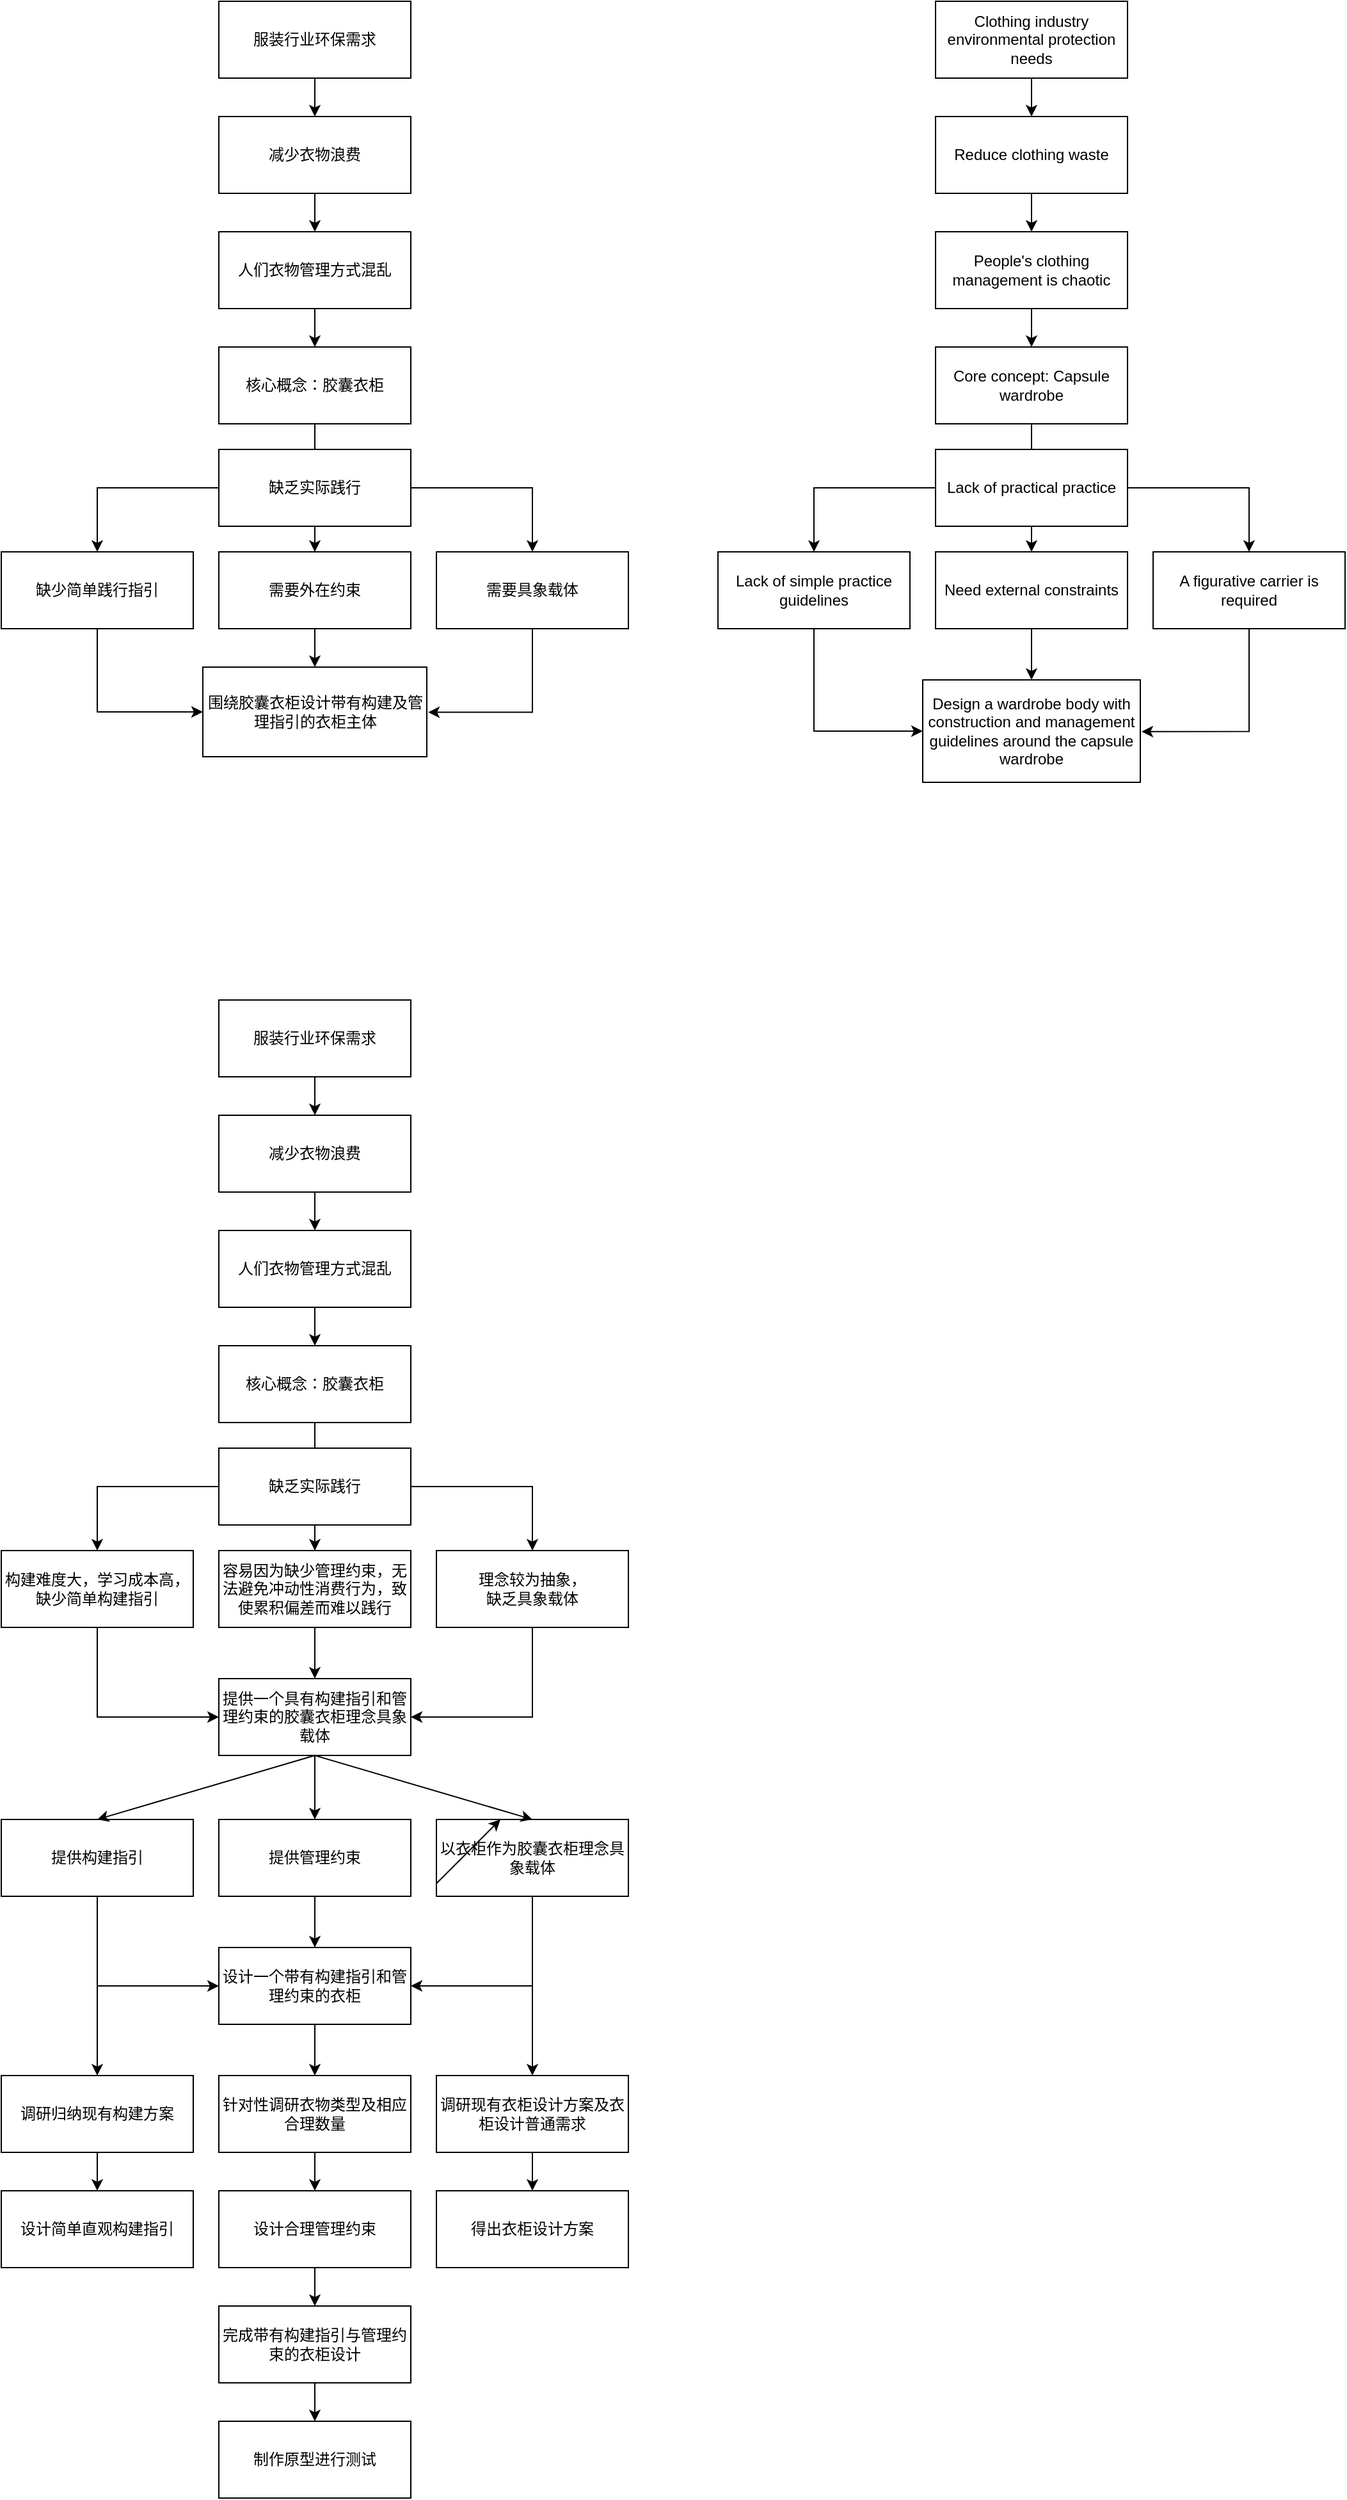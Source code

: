 <mxfile version="22.0.8" type="github">
  <diagram name="第 1 页" id="OXnYIS6XFq7uYj1K57Al">
    <mxGraphModel dx="2496" dy="1254" grid="1" gridSize="10" guides="1" tooltips="1" connect="1" arrows="1" fold="1" page="1" pageScale="1" pageWidth="827" pageHeight="583" math="0" shadow="0">
      <root>
        <mxCell id="0" />
        <mxCell id="1" parent="0" />
        <mxCell id="8vn5PsKxSYbtRiuk-UwD-12" value="" style="edgeStyle=orthogonalEdgeStyle;rounded=0;orthogonalLoop=1;jettySize=auto;html=1;" parent="1" source="8vn5PsKxSYbtRiuk-UwD-1" edge="1">
          <mxGeometry relative="1" as="geometry">
            <mxPoint x="375" y="440" as="targetPoint" />
          </mxGeometry>
        </mxCell>
        <mxCell id="8vn5PsKxSYbtRiuk-UwD-1" value="核心概念：胶囊衣柜" style="rounded=0;whiteSpace=wrap;html=1;" parent="1" vertex="1">
          <mxGeometry x="300" y="300" width="150" height="60" as="geometry" />
        </mxCell>
        <mxCell id="8vn5PsKxSYbtRiuk-UwD-8" value="" style="edgeStyle=orthogonalEdgeStyle;rounded=0;orthogonalLoop=1;jettySize=auto;html=1;" parent="1" source="8vn5PsKxSYbtRiuk-UwD-4" target="8vn5PsKxSYbtRiuk-UwD-6" edge="1">
          <mxGeometry relative="1" as="geometry" />
        </mxCell>
        <mxCell id="8vn5PsKxSYbtRiuk-UwD-4" value="服装行业环保需求" style="rounded=0;whiteSpace=wrap;html=1;" parent="1" vertex="1">
          <mxGeometry x="300" y="30" width="150" height="60" as="geometry" />
        </mxCell>
        <mxCell id="8vn5PsKxSYbtRiuk-UwD-9" value="" style="edgeStyle=orthogonalEdgeStyle;rounded=0;orthogonalLoop=1;jettySize=auto;html=1;" parent="1" source="8vn5PsKxSYbtRiuk-UwD-6" target="8vn5PsKxSYbtRiuk-UwD-7" edge="1">
          <mxGeometry relative="1" as="geometry" />
        </mxCell>
        <mxCell id="8vn5PsKxSYbtRiuk-UwD-6" value="减少衣物浪费" style="rounded=0;whiteSpace=wrap;html=1;" parent="1" vertex="1">
          <mxGeometry x="300" y="120" width="150" height="60" as="geometry" />
        </mxCell>
        <mxCell id="8vn5PsKxSYbtRiuk-UwD-10" value="" style="edgeStyle=orthogonalEdgeStyle;rounded=0;orthogonalLoop=1;jettySize=auto;html=1;" parent="1" source="8vn5PsKxSYbtRiuk-UwD-7" target="8vn5PsKxSYbtRiuk-UwD-1" edge="1">
          <mxGeometry relative="1" as="geometry" />
        </mxCell>
        <mxCell id="8vn5PsKxSYbtRiuk-UwD-7" value="人们衣物管理方式混乱" style="rounded=0;whiteSpace=wrap;html=1;" parent="1" vertex="1">
          <mxGeometry x="300" y="210" width="150" height="60" as="geometry" />
        </mxCell>
        <mxCell id="8vn5PsKxSYbtRiuk-UwD-17" value="" style="edgeStyle=orthogonalEdgeStyle;rounded=0;orthogonalLoop=1;jettySize=auto;html=1;" parent="1" source="8vn5PsKxSYbtRiuk-UwD-13" target="8vn5PsKxSYbtRiuk-UwD-15" edge="1">
          <mxGeometry relative="1" as="geometry" />
        </mxCell>
        <mxCell id="8vn5PsKxSYbtRiuk-UwD-19" style="edgeStyle=orthogonalEdgeStyle;rounded=0;orthogonalLoop=1;jettySize=auto;html=1;" parent="1" source="8vn5PsKxSYbtRiuk-UwD-13" target="8vn5PsKxSYbtRiuk-UwD-14" edge="1">
          <mxGeometry relative="1" as="geometry" />
        </mxCell>
        <mxCell id="8vn5PsKxSYbtRiuk-UwD-20" value="" style="edgeStyle=orthogonalEdgeStyle;rounded=0;orthogonalLoop=1;jettySize=auto;html=1;" parent="1" source="8vn5PsKxSYbtRiuk-UwD-13" target="8vn5PsKxSYbtRiuk-UwD-18" edge="1">
          <mxGeometry relative="1" as="geometry" />
        </mxCell>
        <mxCell id="8vn5PsKxSYbtRiuk-UwD-13" value="缺乏实际践行" style="rounded=0;whiteSpace=wrap;html=1;" parent="1" vertex="1">
          <mxGeometry x="300" y="380" width="150" height="60" as="geometry" />
        </mxCell>
        <mxCell id="8vn5PsKxSYbtRiuk-UwD-24" style="edgeStyle=orthogonalEdgeStyle;rounded=0;orthogonalLoop=1;jettySize=auto;html=1;entryX=0;entryY=0.5;entryDx=0;entryDy=0;exitX=0.5;exitY=1;exitDx=0;exitDy=0;" parent="1" source="8vn5PsKxSYbtRiuk-UwD-14" target="8vn5PsKxSYbtRiuk-UwD-21" edge="1">
          <mxGeometry relative="1" as="geometry" />
        </mxCell>
        <mxCell id="8vn5PsKxSYbtRiuk-UwD-14" value="缺少简单践行指引" style="rounded=0;whiteSpace=wrap;html=1;" parent="1" vertex="1">
          <mxGeometry x="130" y="460" width="150" height="60" as="geometry" />
        </mxCell>
        <mxCell id="8vn5PsKxSYbtRiuk-UwD-15" value="需要具象载体" style="rounded=0;whiteSpace=wrap;html=1;" parent="1" vertex="1">
          <mxGeometry x="470" y="460" width="150" height="60" as="geometry" />
        </mxCell>
        <mxCell id="8vn5PsKxSYbtRiuk-UwD-22" value="" style="edgeStyle=orthogonalEdgeStyle;rounded=0;orthogonalLoop=1;jettySize=auto;html=1;" parent="1" source="8vn5PsKxSYbtRiuk-UwD-18" target="8vn5PsKxSYbtRiuk-UwD-21" edge="1">
          <mxGeometry relative="1" as="geometry" />
        </mxCell>
        <mxCell id="8vn5PsKxSYbtRiuk-UwD-18" value="需要外在约束" style="rounded=0;whiteSpace=wrap;html=1;" parent="1" vertex="1">
          <mxGeometry x="300" y="460" width="150" height="60" as="geometry" />
        </mxCell>
        <mxCell id="8vn5PsKxSYbtRiuk-UwD-21" value="围绕胶囊衣柜设计带有构建及管理指引的衣柜主体" style="rounded=0;whiteSpace=wrap;html=1;" parent="1" vertex="1">
          <mxGeometry x="287.5" y="550" width="175" height="70" as="geometry" />
        </mxCell>
        <mxCell id="8vn5PsKxSYbtRiuk-UwD-23" style="edgeStyle=orthogonalEdgeStyle;rounded=0;orthogonalLoop=1;jettySize=auto;html=1;entryX=1.006;entryY=0.504;entryDx=0;entryDy=0;entryPerimeter=0;exitX=0.5;exitY=1;exitDx=0;exitDy=0;" parent="1" source="8vn5PsKxSYbtRiuk-UwD-15" target="8vn5PsKxSYbtRiuk-UwD-21" edge="1">
          <mxGeometry relative="1" as="geometry">
            <Array as="points">
              <mxPoint x="545" y="585" />
            </Array>
          </mxGeometry>
        </mxCell>
        <mxCell id="8vn5PsKxSYbtRiuk-UwD-26" value="" style="edgeStyle=orthogonalEdgeStyle;rounded=0;orthogonalLoop=1;jettySize=auto;html=1;" parent="1" source="8vn5PsKxSYbtRiuk-UwD-27" edge="1">
          <mxGeometry relative="1" as="geometry">
            <mxPoint x="935" y="440" as="targetPoint" />
          </mxGeometry>
        </mxCell>
        <mxCell id="8vn5PsKxSYbtRiuk-UwD-27" value="Core concept: Capsule wardrobe" style="rounded=0;whiteSpace=wrap;html=1;" parent="1" vertex="1">
          <mxGeometry x="860" y="300" width="150" height="60" as="geometry" />
        </mxCell>
        <mxCell id="8vn5PsKxSYbtRiuk-UwD-28" value="" style="edgeStyle=orthogonalEdgeStyle;rounded=0;orthogonalLoop=1;jettySize=auto;html=1;" parent="1" source="8vn5PsKxSYbtRiuk-UwD-29" target="8vn5PsKxSYbtRiuk-UwD-31" edge="1">
          <mxGeometry relative="1" as="geometry" />
        </mxCell>
        <mxCell id="8vn5PsKxSYbtRiuk-UwD-29" value="Clothing industry environmental protection needs" style="rounded=0;whiteSpace=wrap;html=1;" parent="1" vertex="1">
          <mxGeometry x="860" y="30" width="150" height="60" as="geometry" />
        </mxCell>
        <mxCell id="8vn5PsKxSYbtRiuk-UwD-30" value="" style="edgeStyle=orthogonalEdgeStyle;rounded=0;orthogonalLoop=1;jettySize=auto;html=1;" parent="1" source="8vn5PsKxSYbtRiuk-UwD-31" target="8vn5PsKxSYbtRiuk-UwD-33" edge="1">
          <mxGeometry relative="1" as="geometry" />
        </mxCell>
        <mxCell id="8vn5PsKxSYbtRiuk-UwD-31" value="Reduce clothing waste" style="rounded=0;whiteSpace=wrap;html=1;" parent="1" vertex="1">
          <mxGeometry x="860" y="120" width="150" height="60" as="geometry" />
        </mxCell>
        <mxCell id="8vn5PsKxSYbtRiuk-UwD-32" value="" style="edgeStyle=orthogonalEdgeStyle;rounded=0;orthogonalLoop=1;jettySize=auto;html=1;" parent="1" source="8vn5PsKxSYbtRiuk-UwD-33" target="8vn5PsKxSYbtRiuk-UwD-27" edge="1">
          <mxGeometry relative="1" as="geometry" />
        </mxCell>
        <mxCell id="8vn5PsKxSYbtRiuk-UwD-33" value="People&#39;s clothing management is chaotic" style="rounded=0;whiteSpace=wrap;html=1;" parent="1" vertex="1">
          <mxGeometry x="860" y="210" width="150" height="60" as="geometry" />
        </mxCell>
        <mxCell id="8vn5PsKxSYbtRiuk-UwD-34" value="" style="edgeStyle=orthogonalEdgeStyle;rounded=0;orthogonalLoop=1;jettySize=auto;html=1;" parent="1" source="8vn5PsKxSYbtRiuk-UwD-37" target="8vn5PsKxSYbtRiuk-UwD-40" edge="1">
          <mxGeometry relative="1" as="geometry" />
        </mxCell>
        <mxCell id="8vn5PsKxSYbtRiuk-UwD-35" style="edgeStyle=orthogonalEdgeStyle;rounded=0;orthogonalLoop=1;jettySize=auto;html=1;" parent="1" source="8vn5PsKxSYbtRiuk-UwD-37" target="8vn5PsKxSYbtRiuk-UwD-39" edge="1">
          <mxGeometry relative="1" as="geometry" />
        </mxCell>
        <mxCell id="8vn5PsKxSYbtRiuk-UwD-36" value="" style="edgeStyle=orthogonalEdgeStyle;rounded=0;orthogonalLoop=1;jettySize=auto;html=1;" parent="1" source="8vn5PsKxSYbtRiuk-UwD-37" target="8vn5PsKxSYbtRiuk-UwD-42" edge="1">
          <mxGeometry relative="1" as="geometry" />
        </mxCell>
        <mxCell id="8vn5PsKxSYbtRiuk-UwD-37" value="Lack of practical practice" style="rounded=0;whiteSpace=wrap;html=1;" parent="1" vertex="1">
          <mxGeometry x="860" y="380" width="150" height="60" as="geometry" />
        </mxCell>
        <mxCell id="8vn5PsKxSYbtRiuk-UwD-38" style="edgeStyle=orthogonalEdgeStyle;rounded=0;orthogonalLoop=1;jettySize=auto;html=1;entryX=0;entryY=0.5;entryDx=0;entryDy=0;exitX=0.5;exitY=1;exitDx=0;exitDy=0;" parent="1" source="8vn5PsKxSYbtRiuk-UwD-39" target="8vn5PsKxSYbtRiuk-UwD-43" edge="1">
          <mxGeometry relative="1" as="geometry" />
        </mxCell>
        <mxCell id="8vn5PsKxSYbtRiuk-UwD-39" value="Lack of simple practice guidelines" style="rounded=0;whiteSpace=wrap;html=1;" parent="1" vertex="1">
          <mxGeometry x="690" y="460" width="150" height="60" as="geometry" />
        </mxCell>
        <mxCell id="8vn5PsKxSYbtRiuk-UwD-40" value="A figurative carrier is required" style="rounded=0;whiteSpace=wrap;html=1;" parent="1" vertex="1">
          <mxGeometry x="1030" y="460" width="150" height="60" as="geometry" />
        </mxCell>
        <mxCell id="8vn5PsKxSYbtRiuk-UwD-41" value="" style="edgeStyle=orthogonalEdgeStyle;rounded=0;orthogonalLoop=1;jettySize=auto;html=1;" parent="1" source="8vn5PsKxSYbtRiuk-UwD-42" target="8vn5PsKxSYbtRiuk-UwD-43" edge="1">
          <mxGeometry relative="1" as="geometry" />
        </mxCell>
        <mxCell id="8vn5PsKxSYbtRiuk-UwD-42" value="Need external constraints" style="rounded=0;whiteSpace=wrap;html=1;" parent="1" vertex="1">
          <mxGeometry x="860" y="460" width="150" height="60" as="geometry" />
        </mxCell>
        <mxCell id="8vn5PsKxSYbtRiuk-UwD-43" value="Design a wardrobe body with construction and management guidelines around the capsule wardrobe" style="rounded=0;whiteSpace=wrap;html=1;" parent="1" vertex="1">
          <mxGeometry x="850" y="560" width="170" height="80" as="geometry" />
        </mxCell>
        <mxCell id="8vn5PsKxSYbtRiuk-UwD-44" style="edgeStyle=orthogonalEdgeStyle;rounded=0;orthogonalLoop=1;jettySize=auto;html=1;entryX=1.006;entryY=0.504;entryDx=0;entryDy=0;entryPerimeter=0;exitX=0.5;exitY=1;exitDx=0;exitDy=0;" parent="1" source="8vn5PsKxSYbtRiuk-UwD-40" target="8vn5PsKxSYbtRiuk-UwD-43" edge="1">
          <mxGeometry relative="1" as="geometry" />
        </mxCell>
        <mxCell id="kar0xV5UmphpBmw6J6qn-39" value="" style="edgeStyle=orthogonalEdgeStyle;rounded=0;orthogonalLoop=1;jettySize=auto;html=1;" edge="1" parent="1" source="kar0xV5UmphpBmw6J6qn-40">
          <mxGeometry relative="1" as="geometry">
            <mxPoint x="375" y="1220" as="targetPoint" />
          </mxGeometry>
        </mxCell>
        <mxCell id="kar0xV5UmphpBmw6J6qn-40" value="核心概念：胶囊衣柜" style="rounded=0;whiteSpace=wrap;html=1;" vertex="1" parent="1">
          <mxGeometry x="300" y="1080" width="150" height="60" as="geometry" />
        </mxCell>
        <mxCell id="kar0xV5UmphpBmw6J6qn-41" value="" style="edgeStyle=orthogonalEdgeStyle;rounded=0;orthogonalLoop=1;jettySize=auto;html=1;" edge="1" parent="1" source="kar0xV5UmphpBmw6J6qn-42" target="kar0xV5UmphpBmw6J6qn-44">
          <mxGeometry relative="1" as="geometry" />
        </mxCell>
        <mxCell id="kar0xV5UmphpBmw6J6qn-42" value="服装行业环保需求" style="rounded=0;whiteSpace=wrap;html=1;" vertex="1" parent="1">
          <mxGeometry x="300" y="810" width="150" height="60" as="geometry" />
        </mxCell>
        <mxCell id="kar0xV5UmphpBmw6J6qn-43" value="" style="edgeStyle=orthogonalEdgeStyle;rounded=0;orthogonalLoop=1;jettySize=auto;html=1;" edge="1" parent="1" source="kar0xV5UmphpBmw6J6qn-44" target="kar0xV5UmphpBmw6J6qn-46">
          <mxGeometry relative="1" as="geometry" />
        </mxCell>
        <mxCell id="kar0xV5UmphpBmw6J6qn-44" value="减少衣物浪费" style="rounded=0;whiteSpace=wrap;html=1;" vertex="1" parent="1">
          <mxGeometry x="300" y="900" width="150" height="60" as="geometry" />
        </mxCell>
        <mxCell id="kar0xV5UmphpBmw6J6qn-45" value="" style="edgeStyle=orthogonalEdgeStyle;rounded=0;orthogonalLoop=1;jettySize=auto;html=1;" edge="1" parent="1" source="kar0xV5UmphpBmw6J6qn-46" target="kar0xV5UmphpBmw6J6qn-40">
          <mxGeometry relative="1" as="geometry" />
        </mxCell>
        <mxCell id="kar0xV5UmphpBmw6J6qn-46" value="人们衣物管理方式混乱" style="rounded=0;whiteSpace=wrap;html=1;" vertex="1" parent="1">
          <mxGeometry x="300" y="990" width="150" height="60" as="geometry" />
        </mxCell>
        <mxCell id="kar0xV5UmphpBmw6J6qn-47" value="" style="edgeStyle=orthogonalEdgeStyle;rounded=0;orthogonalLoop=1;jettySize=auto;html=1;" edge="1" parent="1" source="kar0xV5UmphpBmw6J6qn-50" target="kar0xV5UmphpBmw6J6qn-53">
          <mxGeometry relative="1" as="geometry" />
        </mxCell>
        <mxCell id="kar0xV5UmphpBmw6J6qn-48" style="edgeStyle=orthogonalEdgeStyle;rounded=0;orthogonalLoop=1;jettySize=auto;html=1;" edge="1" parent="1" source="kar0xV5UmphpBmw6J6qn-50" target="kar0xV5UmphpBmw6J6qn-52">
          <mxGeometry relative="1" as="geometry" />
        </mxCell>
        <mxCell id="kar0xV5UmphpBmw6J6qn-49" value="" style="edgeStyle=orthogonalEdgeStyle;rounded=0;orthogonalLoop=1;jettySize=auto;html=1;" edge="1" parent="1" source="kar0xV5UmphpBmw6J6qn-50" target="kar0xV5UmphpBmw6J6qn-55">
          <mxGeometry relative="1" as="geometry" />
        </mxCell>
        <mxCell id="kar0xV5UmphpBmw6J6qn-50" value="缺乏实际践行" style="rounded=0;whiteSpace=wrap;html=1;" vertex="1" parent="1">
          <mxGeometry x="300" y="1160" width="150" height="60" as="geometry" />
        </mxCell>
        <mxCell id="kar0xV5UmphpBmw6J6qn-52" value="构建难度大，学习成本高，缺少简单构建指引" style="rounded=0;whiteSpace=wrap;html=1;" vertex="1" parent="1">
          <mxGeometry x="130" y="1240" width="150" height="60" as="geometry" />
        </mxCell>
        <mxCell id="kar0xV5UmphpBmw6J6qn-53" value="理念较为抽象，&lt;br&gt;缺乏具象载体" style="rounded=0;whiteSpace=wrap;html=1;" vertex="1" parent="1">
          <mxGeometry x="470" y="1240" width="150" height="60" as="geometry" />
        </mxCell>
        <mxCell id="kar0xV5UmphpBmw6J6qn-89" value="" style="edgeStyle=orthogonalEdgeStyle;rounded=0;orthogonalLoop=1;jettySize=auto;html=1;" edge="1" parent="1" source="kar0xV5UmphpBmw6J6qn-55" target="kar0xV5UmphpBmw6J6qn-84">
          <mxGeometry relative="1" as="geometry" />
        </mxCell>
        <mxCell id="kar0xV5UmphpBmw6J6qn-55" value="容易因为缺少管理约束，无法避免冲动性消费行为，致使累积偏差而难以践行" style="rounded=0;whiteSpace=wrap;html=1;" vertex="1" parent="1">
          <mxGeometry x="300" y="1240" width="150" height="60" as="geometry" />
        </mxCell>
        <mxCell id="kar0xV5UmphpBmw6J6qn-93" value="" style="edgeStyle=orthogonalEdgeStyle;rounded=0;orthogonalLoop=1;jettySize=auto;html=1;" edge="1" parent="1" source="kar0xV5UmphpBmw6J6qn-84" target="kar0xV5UmphpBmw6J6qn-92">
          <mxGeometry relative="1" as="geometry" />
        </mxCell>
        <mxCell id="kar0xV5UmphpBmw6J6qn-84" value="提供一个具有构建指引和管理约束的胶囊衣柜理念具象载体" style="rounded=0;whiteSpace=wrap;html=1;" vertex="1" parent="1">
          <mxGeometry x="300" y="1340" width="150" height="60" as="geometry" />
        </mxCell>
        <mxCell id="kar0xV5UmphpBmw6J6qn-88" value="" style="endArrow=classic;html=1;rounded=0;exitX=0.5;exitY=1;exitDx=0;exitDy=0;entryX=0;entryY=0.5;entryDx=0;entryDy=0;" edge="1" parent="1" source="kar0xV5UmphpBmw6J6qn-52" target="kar0xV5UmphpBmw6J6qn-84">
          <mxGeometry width="50" height="50" relative="1" as="geometry">
            <mxPoint x="610" y="1420" as="sourcePoint" />
            <mxPoint x="660" y="1370" as="targetPoint" />
            <Array as="points">
              <mxPoint x="205" y="1370" />
            </Array>
          </mxGeometry>
        </mxCell>
        <mxCell id="kar0xV5UmphpBmw6J6qn-90" value="" style="endArrow=classic;html=1;rounded=0;exitX=0.5;exitY=1;exitDx=0;exitDy=0;entryX=1;entryY=0.5;entryDx=0;entryDy=0;" edge="1" parent="1" source="kar0xV5UmphpBmw6J6qn-53" target="kar0xV5UmphpBmw6J6qn-84">
          <mxGeometry width="50" height="50" relative="1" as="geometry">
            <mxPoint x="610" y="1420" as="sourcePoint" />
            <mxPoint x="660" y="1370" as="targetPoint" />
            <Array as="points">
              <mxPoint x="545" y="1370" />
            </Array>
          </mxGeometry>
        </mxCell>
        <mxCell id="kar0xV5UmphpBmw6J6qn-102" style="edgeStyle=orthogonalEdgeStyle;rounded=0;orthogonalLoop=1;jettySize=auto;html=1;entryX=0;entryY=0.5;entryDx=0;entryDy=0;" edge="1" parent="1" source="kar0xV5UmphpBmw6J6qn-91" target="kar0xV5UmphpBmw6J6qn-98">
          <mxGeometry relative="1" as="geometry">
            <Array as="points">
              <mxPoint x="205" y="1580" />
            </Array>
          </mxGeometry>
        </mxCell>
        <mxCell id="kar0xV5UmphpBmw6J6qn-119" style="edgeStyle=orthogonalEdgeStyle;rounded=0;orthogonalLoop=1;jettySize=auto;html=1;exitX=0.5;exitY=1;exitDx=0;exitDy=0;entryX=0.5;entryY=0;entryDx=0;entryDy=0;" edge="1" parent="1" source="kar0xV5UmphpBmw6J6qn-91" target="kar0xV5UmphpBmw6J6qn-106">
          <mxGeometry relative="1" as="geometry">
            <Array as="points">
              <mxPoint x="205" y="1560" />
              <mxPoint x="205" y="1560" />
            </Array>
          </mxGeometry>
        </mxCell>
        <mxCell id="kar0xV5UmphpBmw6J6qn-91" value="提供构建指引" style="rounded=0;whiteSpace=wrap;html=1;" vertex="1" parent="1">
          <mxGeometry x="130" y="1450" width="150" height="60" as="geometry" />
        </mxCell>
        <mxCell id="kar0xV5UmphpBmw6J6qn-100" value="" style="edgeStyle=orthogonalEdgeStyle;rounded=0;orthogonalLoop=1;jettySize=auto;html=1;" edge="1" parent="1" source="kar0xV5UmphpBmw6J6qn-92" target="kar0xV5UmphpBmw6J6qn-98">
          <mxGeometry relative="1" as="geometry" />
        </mxCell>
        <mxCell id="kar0xV5UmphpBmw6J6qn-92" value="提供管理约束" style="rounded=0;whiteSpace=wrap;html=1;" vertex="1" parent="1">
          <mxGeometry x="300" y="1450" width="150" height="60" as="geometry" />
        </mxCell>
        <mxCell id="kar0xV5UmphpBmw6J6qn-94" value="" style="endArrow=classic;html=1;rounded=0;exitX=0.5;exitY=1;exitDx=0;exitDy=0;entryX=0.5;entryY=0;entryDx=0;entryDy=0;" edge="1" parent="1" source="kar0xV5UmphpBmw6J6qn-84" target="kar0xV5UmphpBmw6J6qn-91">
          <mxGeometry width="50" height="50" relative="1" as="geometry">
            <mxPoint x="610" y="1420" as="sourcePoint" />
            <mxPoint x="660" y="1370" as="targetPoint" />
          </mxGeometry>
        </mxCell>
        <mxCell id="kar0xV5UmphpBmw6J6qn-104" style="edgeStyle=orthogonalEdgeStyle;rounded=0;orthogonalLoop=1;jettySize=auto;html=1;entryX=1;entryY=0.5;entryDx=0;entryDy=0;" edge="1" parent="1" source="kar0xV5UmphpBmw6J6qn-95" target="kar0xV5UmphpBmw6J6qn-98">
          <mxGeometry relative="1" as="geometry">
            <Array as="points">
              <mxPoint x="545" y="1580" />
            </Array>
          </mxGeometry>
        </mxCell>
        <mxCell id="kar0xV5UmphpBmw6J6qn-112" style="edgeStyle=orthogonalEdgeStyle;rounded=0;orthogonalLoop=1;jettySize=auto;html=1;" edge="1" parent="1" source="kar0xV5UmphpBmw6J6qn-95" target="kar0xV5UmphpBmw6J6qn-111">
          <mxGeometry relative="1" as="geometry" />
        </mxCell>
        <mxCell id="kar0xV5UmphpBmw6J6qn-95" value="以衣柜作为胶囊衣柜理念具象载体" style="rounded=0;whiteSpace=wrap;html=1;" vertex="1" parent="1">
          <mxGeometry x="470" y="1450" width="150" height="60" as="geometry" />
        </mxCell>
        <mxCell id="kar0xV5UmphpBmw6J6qn-96" value="" style="endArrow=classic;html=1;rounded=0;exitX=0.5;exitY=1;exitDx=0;exitDy=0;entryX=0.5;entryY=0;entryDx=0;entryDy=0;" edge="1" parent="1" source="kar0xV5UmphpBmw6J6qn-84" target="kar0xV5UmphpBmw6J6qn-95">
          <mxGeometry width="50" height="50" relative="1" as="geometry">
            <mxPoint x="610" y="1420" as="sourcePoint" />
            <mxPoint x="660" y="1370" as="targetPoint" />
          </mxGeometry>
        </mxCell>
        <mxCell id="kar0xV5UmphpBmw6J6qn-109" value="" style="edgeStyle=orthogonalEdgeStyle;rounded=0;orthogonalLoop=1;jettySize=auto;html=1;" edge="1" parent="1" source="kar0xV5UmphpBmw6J6qn-98" target="kar0xV5UmphpBmw6J6qn-108">
          <mxGeometry relative="1" as="geometry" />
        </mxCell>
        <mxCell id="kar0xV5UmphpBmw6J6qn-98" value="设计一个带有构建指引和管理约束的衣柜" style="rounded=0;whiteSpace=wrap;html=1;" vertex="1" parent="1">
          <mxGeometry x="300" y="1550" width="150" height="60" as="geometry" />
        </mxCell>
        <mxCell id="kar0xV5UmphpBmw6J6qn-116" value="" style="edgeStyle=orthogonalEdgeStyle;rounded=0;orthogonalLoop=1;jettySize=auto;html=1;" edge="1" parent="1" source="kar0xV5UmphpBmw6J6qn-106" target="kar0xV5UmphpBmw6J6qn-115">
          <mxGeometry relative="1" as="geometry" />
        </mxCell>
        <mxCell id="kar0xV5UmphpBmw6J6qn-106" value="调研归纳现有构建方案" style="rounded=0;whiteSpace=wrap;html=1;" vertex="1" parent="1">
          <mxGeometry x="130" y="1650" width="150" height="60" as="geometry" />
        </mxCell>
        <mxCell id="kar0xV5UmphpBmw6J6qn-121" value="" style="edgeStyle=orthogonalEdgeStyle;rounded=0;orthogonalLoop=1;jettySize=auto;html=1;" edge="1" parent="1" source="kar0xV5UmphpBmw6J6qn-108" target="kar0xV5UmphpBmw6J6qn-120">
          <mxGeometry relative="1" as="geometry" />
        </mxCell>
        <mxCell id="kar0xV5UmphpBmw6J6qn-108" value="针对性调研衣物类型及相应合理数量" style="rounded=0;whiteSpace=wrap;html=1;" vertex="1" parent="1">
          <mxGeometry x="300" y="1650" width="150" height="60" as="geometry" />
        </mxCell>
        <mxCell id="kar0xV5UmphpBmw6J6qn-123" value="" style="edgeStyle=orthogonalEdgeStyle;rounded=0;orthogonalLoop=1;jettySize=auto;html=1;" edge="1" parent="1" source="kar0xV5UmphpBmw6J6qn-111" target="kar0xV5UmphpBmw6J6qn-122">
          <mxGeometry relative="1" as="geometry" />
        </mxCell>
        <mxCell id="kar0xV5UmphpBmw6J6qn-111" value="调研现有衣柜设计方案及衣柜设计普通需求" style="rounded=0;whiteSpace=wrap;html=1;" vertex="1" parent="1">
          <mxGeometry x="470" y="1650" width="150" height="60" as="geometry" />
        </mxCell>
        <mxCell id="kar0xV5UmphpBmw6J6qn-115" value="设计简单直观构建指引" style="rounded=0;whiteSpace=wrap;html=1;" vertex="1" parent="1">
          <mxGeometry x="130" y="1740" width="150" height="60" as="geometry" />
        </mxCell>
        <mxCell id="kar0xV5UmphpBmw6J6qn-118" value="" style="endArrow=classic;html=1;rounded=0;" edge="1" parent="1">
          <mxGeometry width="50" height="50" relative="1" as="geometry">
            <mxPoint x="470" y="1500" as="sourcePoint" />
            <mxPoint x="520" y="1450" as="targetPoint" />
          </mxGeometry>
        </mxCell>
        <mxCell id="kar0xV5UmphpBmw6J6qn-126" value="" style="edgeStyle=orthogonalEdgeStyle;rounded=0;orthogonalLoop=1;jettySize=auto;html=1;" edge="1" parent="1" source="kar0xV5UmphpBmw6J6qn-120" target="kar0xV5UmphpBmw6J6qn-125">
          <mxGeometry relative="1" as="geometry" />
        </mxCell>
        <mxCell id="kar0xV5UmphpBmw6J6qn-120" value="设计合理管理约束" style="rounded=0;whiteSpace=wrap;html=1;" vertex="1" parent="1">
          <mxGeometry x="300" y="1740" width="150" height="60" as="geometry" />
        </mxCell>
        <mxCell id="kar0xV5UmphpBmw6J6qn-122" value="得出衣柜设计方案" style="rounded=0;whiteSpace=wrap;html=1;" vertex="1" parent="1">
          <mxGeometry x="470" y="1740" width="150" height="60" as="geometry" />
        </mxCell>
        <mxCell id="kar0xV5UmphpBmw6J6qn-128" value="" style="edgeStyle=orthogonalEdgeStyle;rounded=0;orthogonalLoop=1;jettySize=auto;html=1;" edge="1" parent="1" source="kar0xV5UmphpBmw6J6qn-125" target="kar0xV5UmphpBmw6J6qn-127">
          <mxGeometry relative="1" as="geometry" />
        </mxCell>
        <mxCell id="kar0xV5UmphpBmw6J6qn-125" value="完成带有构建指引与管理约束的衣柜设计" style="rounded=0;whiteSpace=wrap;html=1;" vertex="1" parent="1">
          <mxGeometry x="300" y="1830" width="150" height="60" as="geometry" />
        </mxCell>
        <mxCell id="kar0xV5UmphpBmw6J6qn-127" value="制作原型进行测试" style="rounded=0;whiteSpace=wrap;html=1;" vertex="1" parent="1">
          <mxGeometry x="300" y="1920" width="150" height="60" as="geometry" />
        </mxCell>
      </root>
    </mxGraphModel>
  </diagram>
</mxfile>
